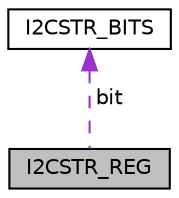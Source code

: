 digraph "I2CSTR_REG"
{
  edge [fontname="Helvetica",fontsize="10",labelfontname="Helvetica",labelfontsize="10"];
  node [fontname="Helvetica",fontsize="10",shape=record];
  Node1 [label="I2CSTR_REG",height=0.2,width=0.4,color="black", fillcolor="grey75", style="filled", fontcolor="black"];
  Node2 -> Node1 [dir="back",color="darkorchid3",fontsize="10",style="dashed",label=" bit" ,fontname="Helvetica"];
  Node2 [label="I2CSTR_BITS",height=0.2,width=0.4,color="black", fillcolor="white", style="filled",URL="$struct_i2_c_s_t_r___b_i_t_s.html"];
}
